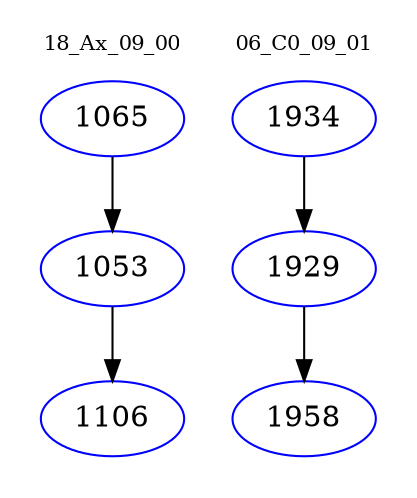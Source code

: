 digraph{
subgraph cluster_0 {
color = white
label = "18_Ax_09_00";
fontsize=10;
T0_1065 [label="1065", color="blue"]
T0_1065 -> T0_1053 [color="black"]
T0_1053 [label="1053", color="blue"]
T0_1053 -> T0_1106 [color="black"]
T0_1106 [label="1106", color="blue"]
}
subgraph cluster_1 {
color = white
label = "06_C0_09_01";
fontsize=10;
T1_1934 [label="1934", color="blue"]
T1_1934 -> T1_1929 [color="black"]
T1_1929 [label="1929", color="blue"]
T1_1929 -> T1_1958 [color="black"]
T1_1958 [label="1958", color="blue"]
}
}
